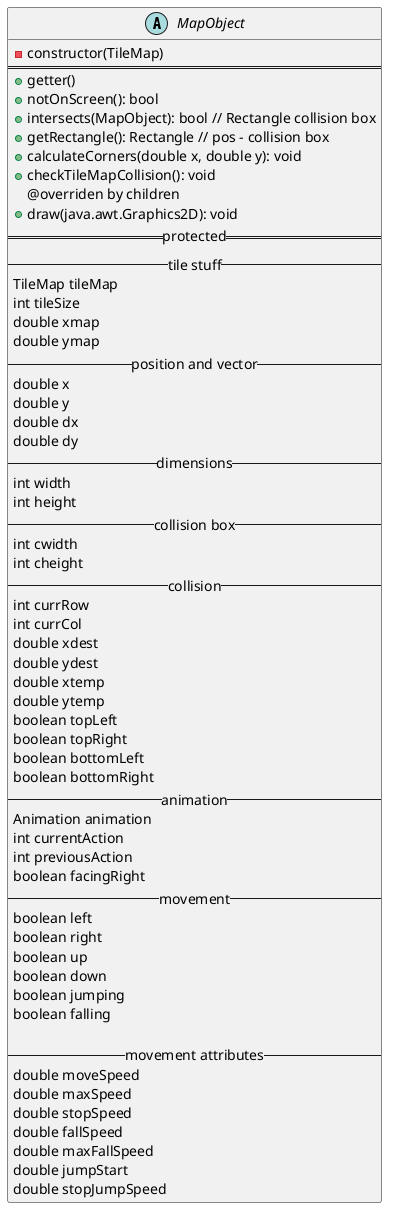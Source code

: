 @startuml
abstract class MapObject {
- constructor(TileMap)
==
+ getter()
+ notOnScreen(): bool
+ intersects(MapObject): bool // Rectangle collision box
+ getRectangle(): Rectangle // pos - collision box
+ calculateCorners(double x, double y): void
+ checkTileMapCollision(): void
@overriden by children
+ draw(java.awt.Graphics2D): void
==protected==
--tile stuff--
TileMap tileMap
int tileSize
double xmap
double ymap
--position and vector--
double x
double y
double dx
double dy
--dimensions--
int width
int height
--collision box--
int cwidth
int cheight
--collision--
int currRow
int currCol
double xdest
double ydest
double xtemp
double ytemp
boolean topLeft
boolean topRight
boolean bottomLeft
boolean bottomRight
--animation--
Animation animation
int currentAction
int previousAction
boolean facingRight
--movement--
boolean left
boolean right
boolean up
boolean down
boolean jumping
boolean falling

--movement attributes--
double moveSpeed
double maxSpeed
double stopSpeed
double fallSpeed
double maxFallSpeed
double jumpStart
double stopJumpSpeed
}
@enduml